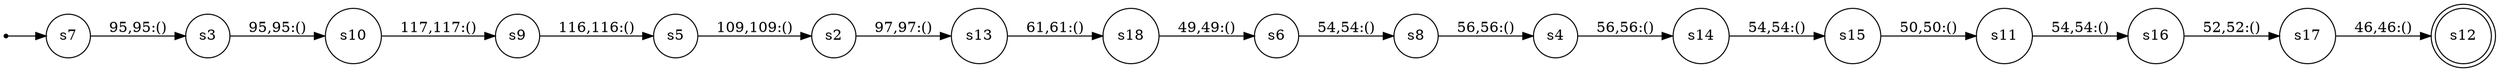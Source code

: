 
      digraph G {
        rankdir=LR;
        init [shape=point];
        node [shape = doublecircle];
        s12
        node [shape = circle];
        init -> s7;
        s18 -> s6 [label = "49,49:()"]
        s17 -> s12 [label = "46,46:()"]
        s16 -> s17 [label = "52,52:()"]
        s15 -> s11 [label = "50,50:()"]
        s14 -> s15 [label = "54,54:()"]
        s13 -> s18 [label = "61,61:()"]
        s11 -> s16 [label = "54,54:()"]
        s10 -> s9 [label = "117,117:()"]
        s9 -> s5 [label = "116,116:()"]
        s8 -> s4 [label = "56,56:()"]
        s7 -> s3 [label = "95,95:()"]
        s6 -> s8 [label = "54,54:()"]
        s5 -> s2 [label = "109,109:()"]
        s4 -> s14 [label = "56,56:()"]
        s3 -> s10 [label = "95,95:()"]
        s2 -> s13 [label = "97,97:()"]}